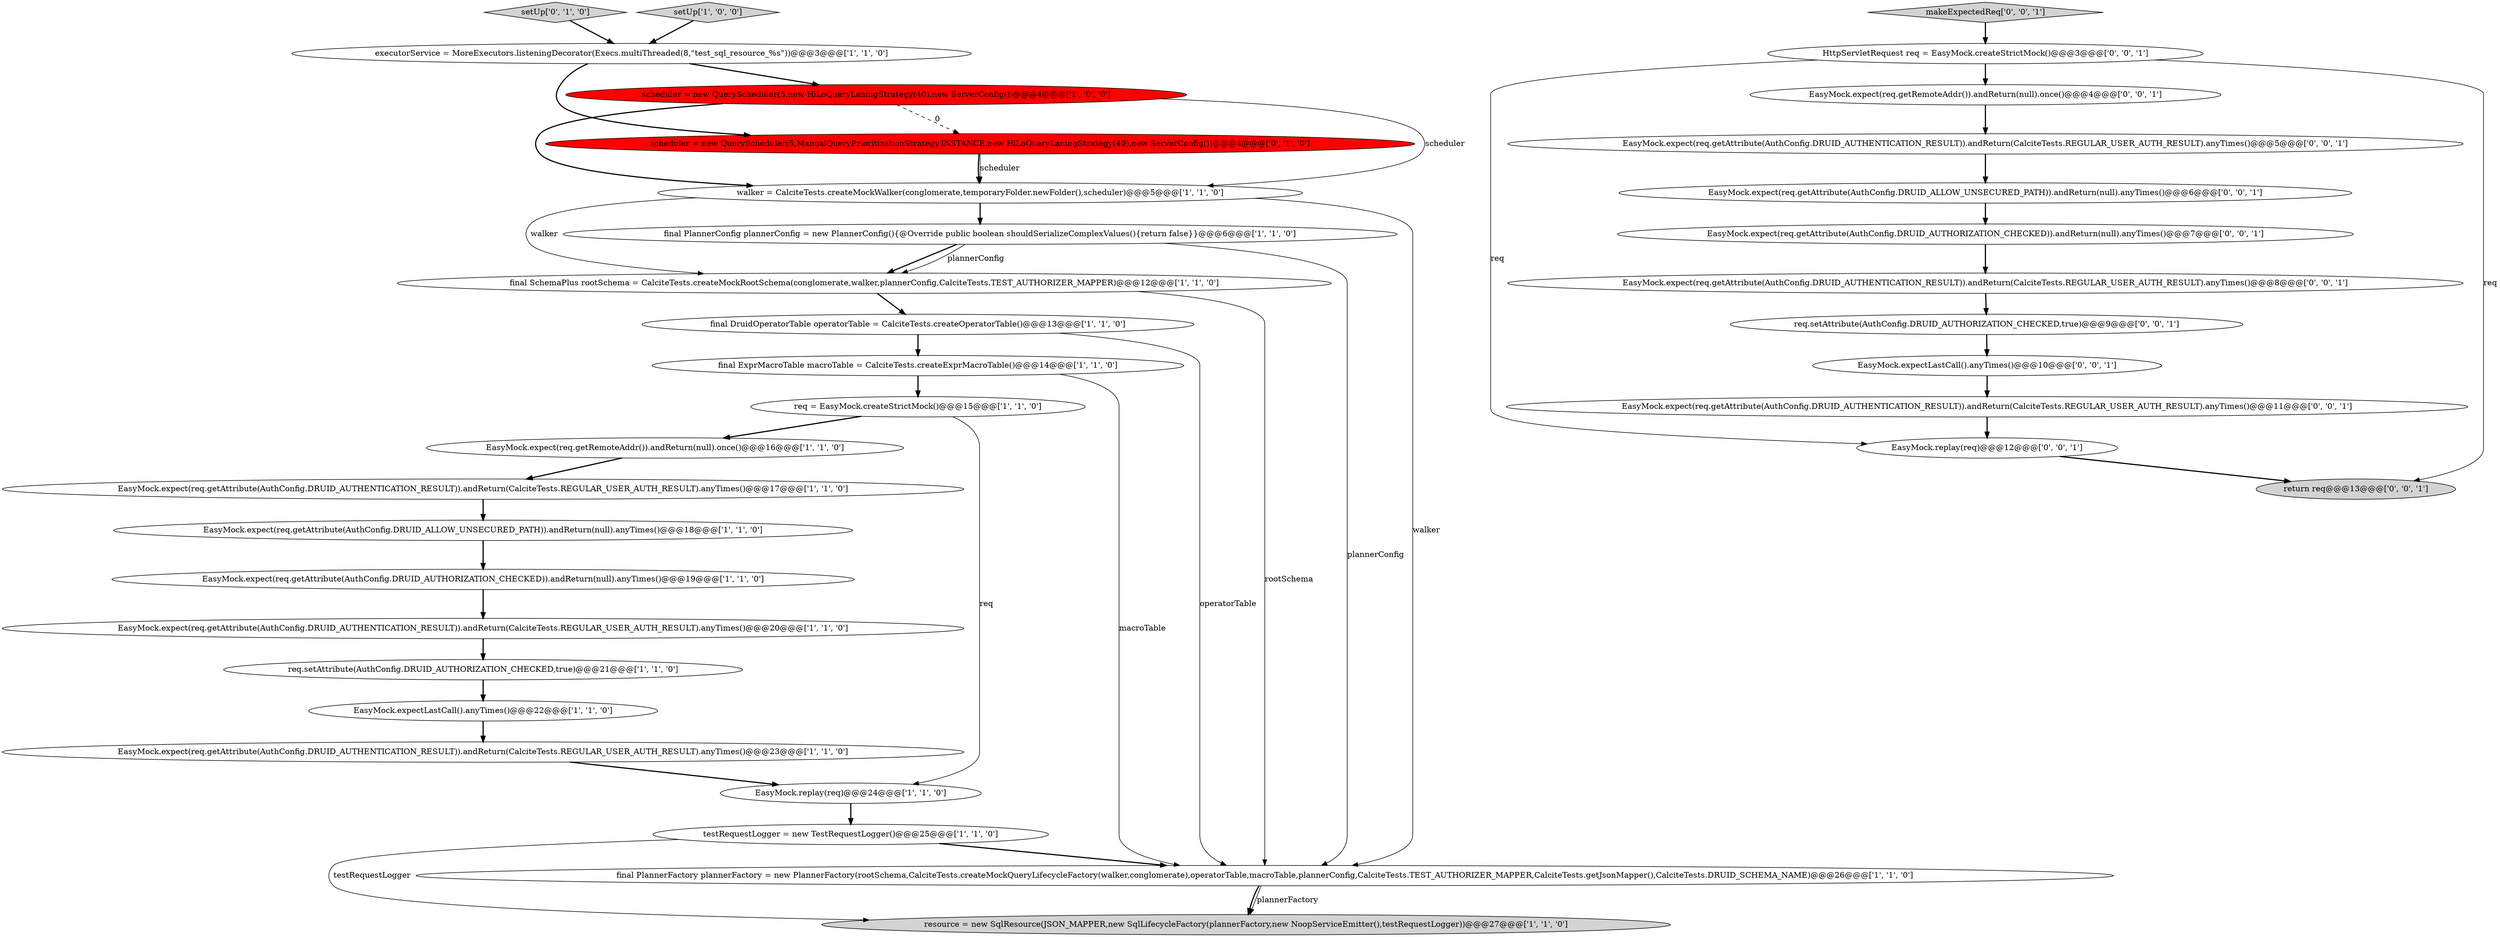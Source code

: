 digraph {
2 [style = filled, label = "final PlannerConfig plannerConfig = new PlannerConfig(){@Override public boolean shouldSerializeComplexValues(){return false}}@@@6@@@['1', '1', '0']", fillcolor = white, shape = ellipse image = "AAA0AAABBB1BBB"];
10 [style = filled, label = "testRequestLogger = new TestRequestLogger()@@@25@@@['1', '1', '0']", fillcolor = white, shape = ellipse image = "AAA0AAABBB1BBB"];
31 [style = filled, label = "EasyMock.expect(req.getAttribute(AuthConfig.DRUID_ALLOW_UNSECURED_PATH)).andReturn(null).anyTimes()@@@6@@@['0', '0', '1']", fillcolor = white, shape = ellipse image = "AAA0AAABBB3BBB"];
1 [style = filled, label = "final SchemaPlus rootSchema = CalciteTests.createMockRootSchema(conglomerate,walker,plannerConfig,CalciteTests.TEST_AUTHORIZER_MAPPER)@@@12@@@['1', '1', '0']", fillcolor = white, shape = ellipse image = "AAA0AAABBB1BBB"];
21 [style = filled, label = "setUp['0', '1', '0']", fillcolor = lightgray, shape = diamond image = "AAA0AAABBB2BBB"];
4 [style = filled, label = "EasyMock.expectLastCall().anyTimes()@@@22@@@['1', '1', '0']", fillcolor = white, shape = ellipse image = "AAA0AAABBB1BBB"];
7 [style = filled, label = "EasyMock.expect(req.getAttribute(AuthConfig.DRUID_ALLOW_UNSECURED_PATH)).andReturn(null).anyTimes()@@@18@@@['1', '1', '0']", fillcolor = white, shape = ellipse image = "AAA0AAABBB1BBB"];
16 [style = filled, label = "final ExprMacroTable macroTable = CalciteTests.createExprMacroTable()@@@14@@@['1', '1', '0']", fillcolor = white, shape = ellipse image = "AAA0AAABBB1BBB"];
13 [style = filled, label = "final DruidOperatorTable operatorTable = CalciteTests.createOperatorTable()@@@13@@@['1', '1', '0']", fillcolor = white, shape = ellipse image = "AAA0AAABBB1BBB"];
28 [style = filled, label = "EasyMock.replay(req)@@@12@@@['0', '0', '1']", fillcolor = white, shape = ellipse image = "AAA0AAABBB3BBB"];
9 [style = filled, label = "req = EasyMock.createStrictMock()@@@15@@@['1', '1', '0']", fillcolor = white, shape = ellipse image = "AAA0AAABBB1BBB"];
34 [style = filled, label = "EasyMock.expect(req.getRemoteAddr()).andReturn(null).once()@@@4@@@['0', '0', '1']", fillcolor = white, shape = ellipse image = "AAA0AAABBB3BBB"];
14 [style = filled, label = "executorService = MoreExecutors.listeningDecorator(Execs.multiThreaded(8,\"test_sql_resource_%s\"))@@@3@@@['1', '1', '0']", fillcolor = white, shape = ellipse image = "AAA0AAABBB1BBB"];
8 [style = filled, label = "final PlannerFactory plannerFactory = new PlannerFactory(rootSchema,CalciteTests.createMockQueryLifecycleFactory(walker,conglomerate),operatorTable,macroTable,plannerConfig,CalciteTests.TEST_AUTHORIZER_MAPPER,CalciteTests.getJsonMapper(),CalciteTests.DRUID_SCHEMA_NAME)@@@26@@@['1', '1', '0']", fillcolor = white, shape = ellipse image = "AAA0AAABBB1BBB"];
33 [style = filled, label = "EasyMock.expect(req.getAttribute(AuthConfig.DRUID_AUTHORIZATION_CHECKED)).andReturn(null).anyTimes()@@@7@@@['0', '0', '1']", fillcolor = white, shape = ellipse image = "AAA0AAABBB3BBB"];
18 [style = filled, label = "EasyMock.replay(req)@@@24@@@['1', '1', '0']", fillcolor = white, shape = ellipse image = "AAA0AAABBB1BBB"];
3 [style = filled, label = "EasyMock.expect(req.getAttribute(AuthConfig.DRUID_AUTHORIZATION_CHECKED)).andReturn(null).anyTimes()@@@19@@@['1', '1', '0']", fillcolor = white, shape = ellipse image = "AAA0AAABBB1BBB"];
26 [style = filled, label = "req.setAttribute(AuthConfig.DRUID_AUTHORIZATION_CHECKED,true)@@@9@@@['0', '0', '1']", fillcolor = white, shape = ellipse image = "AAA0AAABBB3BBB"];
12 [style = filled, label = "resource = new SqlResource(JSON_MAPPER,new SqlLifecycleFactory(plannerFactory,new NoopServiceEmitter(),testRequestLogger))@@@27@@@['1', '1', '0']", fillcolor = lightgray, shape = ellipse image = "AAA0AAABBB1BBB"];
29 [style = filled, label = "HttpServletRequest req = EasyMock.createStrictMock()@@@3@@@['0', '0', '1']", fillcolor = white, shape = ellipse image = "AAA0AAABBB3BBB"];
17 [style = filled, label = "EasyMock.expect(req.getAttribute(AuthConfig.DRUID_AUTHENTICATION_RESULT)).andReturn(CalciteTests.REGULAR_USER_AUTH_RESULT).anyTimes()@@@23@@@['1', '1', '0']", fillcolor = white, shape = ellipse image = "AAA0AAABBB1BBB"];
5 [style = filled, label = "EasyMock.expect(req.getRemoteAddr()).andReturn(null).once()@@@16@@@['1', '1', '0']", fillcolor = white, shape = ellipse image = "AAA0AAABBB1BBB"];
24 [style = filled, label = "return req@@@13@@@['0', '0', '1']", fillcolor = lightgray, shape = ellipse image = "AAA0AAABBB3BBB"];
6 [style = filled, label = "EasyMock.expect(req.getAttribute(AuthConfig.DRUID_AUTHENTICATION_RESULT)).andReturn(CalciteTests.REGULAR_USER_AUTH_RESULT).anyTimes()@@@17@@@['1', '1', '0']", fillcolor = white, shape = ellipse image = "AAA0AAABBB1BBB"];
22 [style = filled, label = "scheduler = new QueryScheduler(5,ManualQueryPrioritizationStrategy.INSTANCE,new HiLoQueryLaningStrategy(40),new ServerConfig())@@@4@@@['0', '1', '0']", fillcolor = red, shape = ellipse image = "AAA1AAABBB2BBB"];
25 [style = filled, label = "EasyMock.expect(req.getAttribute(AuthConfig.DRUID_AUTHENTICATION_RESULT)).andReturn(CalciteTests.REGULAR_USER_AUTH_RESULT).anyTimes()@@@8@@@['0', '0', '1']", fillcolor = white, shape = ellipse image = "AAA0AAABBB3BBB"];
27 [style = filled, label = "EasyMock.expectLastCall().anyTimes()@@@10@@@['0', '0', '1']", fillcolor = white, shape = ellipse image = "AAA0AAABBB3BBB"];
30 [style = filled, label = "EasyMock.expect(req.getAttribute(AuthConfig.DRUID_AUTHENTICATION_RESULT)).andReturn(CalciteTests.REGULAR_USER_AUTH_RESULT).anyTimes()@@@11@@@['0', '0', '1']", fillcolor = white, shape = ellipse image = "AAA0AAABBB3BBB"];
23 [style = filled, label = "EasyMock.expect(req.getAttribute(AuthConfig.DRUID_AUTHENTICATION_RESULT)).andReturn(CalciteTests.REGULAR_USER_AUTH_RESULT).anyTimes()@@@5@@@['0', '0', '1']", fillcolor = white, shape = ellipse image = "AAA0AAABBB3BBB"];
11 [style = filled, label = "req.setAttribute(AuthConfig.DRUID_AUTHORIZATION_CHECKED,true)@@@21@@@['1', '1', '0']", fillcolor = white, shape = ellipse image = "AAA0AAABBB1BBB"];
0 [style = filled, label = "walker = CalciteTests.createMockWalker(conglomerate,temporaryFolder.newFolder(),scheduler)@@@5@@@['1', '1', '0']", fillcolor = white, shape = ellipse image = "AAA0AAABBB1BBB"];
32 [style = filled, label = "makeExpectedReq['0', '0', '1']", fillcolor = lightgray, shape = diamond image = "AAA0AAABBB3BBB"];
19 [style = filled, label = "setUp['1', '0', '0']", fillcolor = lightgray, shape = diamond image = "AAA0AAABBB1BBB"];
15 [style = filled, label = "EasyMock.expect(req.getAttribute(AuthConfig.DRUID_AUTHENTICATION_RESULT)).andReturn(CalciteTests.REGULAR_USER_AUTH_RESULT).anyTimes()@@@20@@@['1', '1', '0']", fillcolor = white, shape = ellipse image = "AAA0AAABBB1BBB"];
20 [style = filled, label = "scheduler = new QueryScheduler(5,new HiLoQueryLaningStrategy(40),new ServerConfig())@@@4@@@['1', '0', '0']", fillcolor = red, shape = ellipse image = "AAA1AAABBB1BBB"];
23->31 [style = bold, label=""];
29->24 [style = solid, label="req"];
20->0 [style = solid, label="scheduler"];
16->8 [style = solid, label="macroTable"];
4->17 [style = bold, label=""];
2->1 [style = bold, label=""];
2->1 [style = solid, label="plannerConfig"];
1->8 [style = solid, label="rootSchema"];
22->0 [style = solid, label="scheduler"];
27->30 [style = bold, label=""];
11->4 [style = bold, label=""];
0->2 [style = bold, label=""];
20->0 [style = bold, label=""];
14->22 [style = bold, label=""];
3->15 [style = bold, label=""];
29->34 [style = bold, label=""];
1->13 [style = bold, label=""];
13->16 [style = bold, label=""];
7->3 [style = bold, label=""];
32->29 [style = bold, label=""];
8->12 [style = solid, label="plannerFactory"];
26->27 [style = bold, label=""];
29->28 [style = solid, label="req"];
30->28 [style = bold, label=""];
19->14 [style = bold, label=""];
5->6 [style = bold, label=""];
15->11 [style = bold, label=""];
18->10 [style = bold, label=""];
10->8 [style = bold, label=""];
22->0 [style = bold, label=""];
33->25 [style = bold, label=""];
9->18 [style = solid, label="req"];
31->33 [style = bold, label=""];
25->26 [style = bold, label=""];
20->22 [style = dashed, label="0"];
8->12 [style = bold, label=""];
9->5 [style = bold, label=""];
28->24 [style = bold, label=""];
13->8 [style = solid, label="operatorTable"];
10->12 [style = solid, label="testRequestLogger"];
34->23 [style = bold, label=""];
0->1 [style = solid, label="walker"];
2->8 [style = solid, label="plannerConfig"];
6->7 [style = bold, label=""];
16->9 [style = bold, label=""];
17->18 [style = bold, label=""];
14->20 [style = bold, label=""];
21->14 [style = bold, label=""];
0->8 [style = solid, label="walker"];
}
